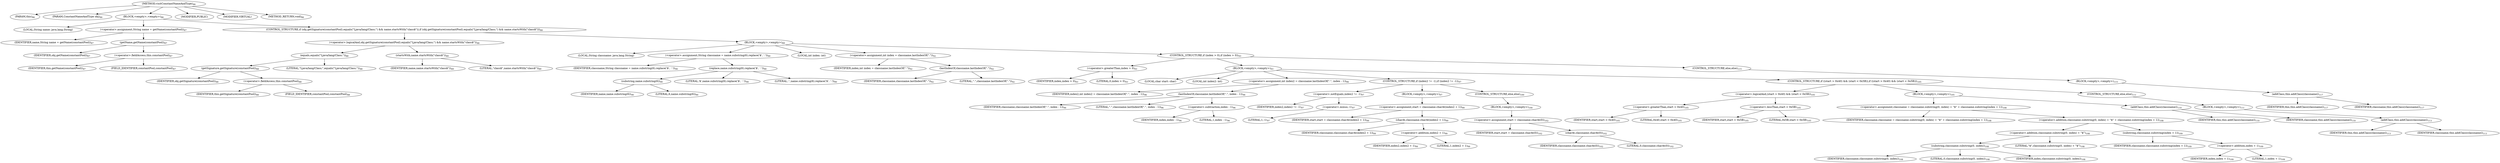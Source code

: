 digraph "visitConstantNameAndType" {  
"90" [label = <(METHOD,visitConstantNameAndType)<SUB>86</SUB>> ]
"8" [label = <(PARAM,this)<SUB>86</SUB>> ]
"91" [label = <(PARAM,ConstantNameAndType obj)<SUB>86</SUB>> ]
"92" [label = <(BLOCK,&lt;empty&gt;,&lt;empty&gt;)<SUB>86</SUB>> ]
"93" [label = <(LOCAL,String name: java.lang.String)> ]
"94" [label = <(&lt;operator&gt;.assignment,String name = getName(constantPool))<SUB>87</SUB>> ]
"95" [label = <(IDENTIFIER,name,String name = getName(constantPool))<SUB>87</SUB>> ]
"96" [label = <(getName,getName(constantPool))<SUB>87</SUB>> ]
"97" [label = <(IDENTIFIER,obj,getName(constantPool))<SUB>87</SUB>> ]
"98" [label = <(&lt;operator&gt;.fieldAccess,this.constantPool)<SUB>87</SUB>> ]
"99" [label = <(IDENTIFIER,this,getName(constantPool))<SUB>87</SUB>> ]
"100" [label = <(FIELD_IDENTIFIER,constantPool,constantPool)<SUB>87</SUB>> ]
"101" [label = <(CONTROL_STRUCTURE,if (obj.getSignature(constantPool).equals(&quot;Ljava/lang/Class;&quot;) &amp;&amp; name.startsWith(&quot;class$&quot;)),if (obj.getSignature(constantPool).equals(&quot;Ljava/lang/Class;&quot;) &amp;&amp; name.startsWith(&quot;class$&quot;)))<SUB>88</SUB>> ]
"102" [label = <(&lt;operator&gt;.logicalAnd,obj.getSignature(constantPool).equals(&quot;Ljava/lang/Class;&quot;) &amp;&amp; name.startsWith(&quot;class$&quot;))<SUB>88</SUB>> ]
"103" [label = <(equals,equals(&quot;Ljava/lang/Class;&quot;))<SUB>88</SUB>> ]
"104" [label = <(getSignature,getSignature(constantPool))<SUB>88</SUB>> ]
"105" [label = <(IDENTIFIER,obj,getSignature(constantPool))<SUB>88</SUB>> ]
"106" [label = <(&lt;operator&gt;.fieldAccess,this.constantPool)<SUB>88</SUB>> ]
"107" [label = <(IDENTIFIER,this,getSignature(constantPool))<SUB>88</SUB>> ]
"108" [label = <(FIELD_IDENTIFIER,constantPool,constantPool)<SUB>88</SUB>> ]
"109" [label = <(LITERAL,&quot;Ljava/lang/Class;&quot;,equals(&quot;Ljava/lang/Class;&quot;))<SUB>88</SUB>> ]
"110" [label = <(startsWith,name.startsWith(&quot;class$&quot;))<SUB>89</SUB>> ]
"111" [label = <(IDENTIFIER,name,name.startsWith(&quot;class$&quot;))<SUB>89</SUB>> ]
"112" [label = <(LITERAL,&quot;class$&quot;,name.startsWith(&quot;class$&quot;))<SUB>89</SUB>> ]
"113" [label = <(BLOCK,&lt;empty&gt;,&lt;empty&gt;)<SUB>89</SUB>> ]
"114" [label = <(LOCAL,String classname: java.lang.String)> ]
"115" [label = <(&lt;operator&gt;.assignment,String classname = name.substring(6).replace('$', '.'))<SUB>90</SUB>> ]
"116" [label = <(IDENTIFIER,classname,String classname = name.substring(6).replace('$', '.'))<SUB>90</SUB>> ]
"117" [label = <(replace,name.substring(6).replace('$', '.'))<SUB>90</SUB>> ]
"118" [label = <(substring,name.substring(6))<SUB>90</SUB>> ]
"119" [label = <(IDENTIFIER,name,name.substring(6))<SUB>90</SUB>> ]
"120" [label = <(LITERAL,6,name.substring(6))<SUB>90</SUB>> ]
"121" [label = <(LITERAL,'$',name.substring(6).replace('$', '.'))<SUB>90</SUB>> ]
"122" [label = <(LITERAL,'.',name.substring(6).replace('$', '.'))<SUB>90</SUB>> ]
"123" [label = <(LOCAL,int index: int)> ]
"124" [label = <(&lt;operator&gt;.assignment,int index = classname.lastIndexOf(&quot;.&quot;))<SUB>92</SUB>> ]
"125" [label = <(IDENTIFIER,index,int index = classname.lastIndexOf(&quot;.&quot;))<SUB>92</SUB>> ]
"126" [label = <(lastIndexOf,classname.lastIndexOf(&quot;.&quot;))<SUB>92</SUB>> ]
"127" [label = <(IDENTIFIER,classname,classname.lastIndexOf(&quot;.&quot;))<SUB>92</SUB>> ]
"128" [label = <(LITERAL,&quot;.&quot;,classname.lastIndexOf(&quot;.&quot;))<SUB>92</SUB>> ]
"129" [label = <(CONTROL_STRUCTURE,if (index &gt; 0),if (index &gt; 0))<SUB>93</SUB>> ]
"130" [label = <(&lt;operator&gt;.greaterThan,index &gt; 0)<SUB>93</SUB>> ]
"131" [label = <(IDENTIFIER,index,index &gt; 0)<SUB>93</SUB>> ]
"132" [label = <(LITERAL,0,index &gt; 0)<SUB>93</SUB>> ]
"133" [label = <(BLOCK,&lt;empty&gt;,&lt;empty&gt;)<SUB>93</SUB>> ]
"134" [label = <(LOCAL,char start: char)> ]
"135" [label = <(LOCAL,int index2: int)> ]
"136" [label = <(&lt;operator&gt;.assignment,int index2 = classname.lastIndexOf(&quot;.&quot;, index - 1))<SUB>96</SUB>> ]
"137" [label = <(IDENTIFIER,index2,int index2 = classname.lastIndexOf(&quot;.&quot;, index - 1))<SUB>96</SUB>> ]
"138" [label = <(lastIndexOf,classname.lastIndexOf(&quot;.&quot;, index - 1))<SUB>96</SUB>> ]
"139" [label = <(IDENTIFIER,classname,classname.lastIndexOf(&quot;.&quot;, index - 1))<SUB>96</SUB>> ]
"140" [label = <(LITERAL,&quot;.&quot;,classname.lastIndexOf(&quot;.&quot;, index - 1))<SUB>96</SUB>> ]
"141" [label = <(&lt;operator&gt;.subtraction,index - 1)<SUB>96</SUB>> ]
"142" [label = <(IDENTIFIER,index,index - 1)<SUB>96</SUB>> ]
"143" [label = <(LITERAL,1,index - 1)<SUB>96</SUB>> ]
"144" [label = <(CONTROL_STRUCTURE,if (index2 != -1),if (index2 != -1))<SUB>97</SUB>> ]
"145" [label = <(&lt;operator&gt;.notEquals,index2 != -1)<SUB>97</SUB>> ]
"146" [label = <(IDENTIFIER,index2,index2 != -1)<SUB>97</SUB>> ]
"147" [label = <(&lt;operator&gt;.minus,-1)<SUB>97</SUB>> ]
"148" [label = <(LITERAL,1,-1)<SUB>97</SUB>> ]
"149" [label = <(BLOCK,&lt;empty&gt;,&lt;empty&gt;)<SUB>97</SUB>> ]
"150" [label = <(&lt;operator&gt;.assignment,start = classname.charAt(index2 + 1))<SUB>99</SUB>> ]
"151" [label = <(IDENTIFIER,start,start = classname.charAt(index2 + 1))<SUB>99</SUB>> ]
"152" [label = <(charAt,classname.charAt(index2 + 1))<SUB>99</SUB>> ]
"153" [label = <(IDENTIFIER,classname,classname.charAt(index2 + 1))<SUB>99</SUB>> ]
"154" [label = <(&lt;operator&gt;.addition,index2 + 1)<SUB>99</SUB>> ]
"155" [label = <(IDENTIFIER,index2,index2 + 1)<SUB>99</SUB>> ]
"156" [label = <(LITERAL,1,index2 + 1)<SUB>99</SUB>> ]
"157" [label = <(CONTROL_STRUCTURE,else,else)<SUB>100</SUB>> ]
"158" [label = <(BLOCK,&lt;empty&gt;,&lt;empty&gt;)<SUB>100</SUB>> ]
"159" [label = <(&lt;operator&gt;.assignment,start = classname.charAt(0))<SUB>102</SUB>> ]
"160" [label = <(IDENTIFIER,start,start = classname.charAt(0))<SUB>102</SUB>> ]
"161" [label = <(charAt,classname.charAt(0))<SUB>102</SUB>> ]
"162" [label = <(IDENTIFIER,classname,classname.charAt(0))<SUB>102</SUB>> ]
"163" [label = <(LITERAL,0,classname.charAt(0))<SUB>102</SUB>> ]
"164" [label = <(CONTROL_STRUCTURE,if ((start &gt; 0x40) &amp;&amp; (start &lt; 0x5B)),if ((start &gt; 0x40) &amp;&amp; (start &lt; 0x5B)))<SUB>105</SUB>> ]
"165" [label = <(&lt;operator&gt;.logicalAnd,(start &gt; 0x40) &amp;&amp; (start &lt; 0x5B))<SUB>105</SUB>> ]
"166" [label = <(&lt;operator&gt;.greaterThan,start &gt; 0x40)<SUB>105</SUB>> ]
"167" [label = <(IDENTIFIER,start,start &gt; 0x40)<SUB>105</SUB>> ]
"168" [label = <(LITERAL,0x40,start &gt; 0x40)<SUB>105</SUB>> ]
"169" [label = <(&lt;operator&gt;.lessThan,start &lt; 0x5B)<SUB>105</SUB>> ]
"170" [label = <(IDENTIFIER,start,start &lt; 0x5B)<SUB>105</SUB>> ]
"171" [label = <(LITERAL,0x5B,start &lt; 0x5B)<SUB>105</SUB>> ]
"172" [label = <(BLOCK,&lt;empty&gt;,&lt;empty&gt;)<SUB>105</SUB>> ]
"173" [label = <(&lt;operator&gt;.assignment,classname = classname.substring(0, index) + &quot;$&quot; + classname.substring(index + 1))<SUB>108</SUB>> ]
"174" [label = <(IDENTIFIER,classname,classname = classname.substring(0, index) + &quot;$&quot; + classname.substring(index + 1))<SUB>108</SUB>> ]
"175" [label = <(&lt;operator&gt;.addition,classname.substring(0, index) + &quot;$&quot; + classname.substring(index + 1))<SUB>108</SUB>> ]
"176" [label = <(&lt;operator&gt;.addition,classname.substring(0, index) + &quot;$&quot;)<SUB>108</SUB>> ]
"177" [label = <(substring,classname.substring(0, index))<SUB>108</SUB>> ]
"178" [label = <(IDENTIFIER,classname,classname.substring(0, index))<SUB>108</SUB>> ]
"179" [label = <(LITERAL,0,classname.substring(0, index))<SUB>108</SUB>> ]
"180" [label = <(IDENTIFIER,index,classname.substring(0, index))<SUB>108</SUB>> ]
"181" [label = <(LITERAL,&quot;$&quot;,classname.substring(0, index) + &quot;$&quot;)<SUB>108</SUB>> ]
"182" [label = <(substring,classname.substring(index + 1))<SUB>109</SUB>> ]
"183" [label = <(IDENTIFIER,classname,classname.substring(index + 1))<SUB>109</SUB>> ]
"184" [label = <(&lt;operator&gt;.addition,index + 1)<SUB>109</SUB>> ]
"185" [label = <(IDENTIFIER,index,index + 1)<SUB>109</SUB>> ]
"186" [label = <(LITERAL,1,index + 1)<SUB>109</SUB>> ]
"187" [label = <(addClass,this.addClass(classname))<SUB>110</SUB>> ]
"7" [label = <(IDENTIFIER,this,this.addClass(classname))<SUB>110</SUB>> ]
"188" [label = <(IDENTIFIER,classname,this.addClass(classname))<SUB>110</SUB>> ]
"189" [label = <(CONTROL_STRUCTURE,else,else)<SUB>111</SUB>> ]
"190" [label = <(BLOCK,&lt;empty&gt;,&lt;empty&gt;)<SUB>111</SUB>> ]
"191" [label = <(addClass,this.addClass(classname))<SUB>113</SUB>> ]
"9" [label = <(IDENTIFIER,this,this.addClass(classname))<SUB>113</SUB>> ]
"192" [label = <(IDENTIFIER,classname,this.addClass(classname))<SUB>113</SUB>> ]
"193" [label = <(CONTROL_STRUCTURE,else,else)<SUB>115</SUB>> ]
"194" [label = <(BLOCK,&lt;empty&gt;,&lt;empty&gt;)<SUB>115</SUB>> ]
"195" [label = <(addClass,this.addClass(classname))<SUB>117</SUB>> ]
"10" [label = <(IDENTIFIER,this,this.addClass(classname))<SUB>117</SUB>> ]
"196" [label = <(IDENTIFIER,classname,this.addClass(classname))<SUB>117</SUB>> ]
"197" [label = <(MODIFIER,PUBLIC)> ]
"198" [label = <(MODIFIER,VIRTUAL)> ]
"199" [label = <(METHOD_RETURN,void)<SUB>86</SUB>> ]
  "90" -> "8" 
  "90" -> "91" 
  "90" -> "92" 
  "90" -> "197" 
  "90" -> "198" 
  "90" -> "199" 
  "92" -> "93" 
  "92" -> "94" 
  "92" -> "101" 
  "94" -> "95" 
  "94" -> "96" 
  "96" -> "97" 
  "96" -> "98" 
  "98" -> "99" 
  "98" -> "100" 
  "101" -> "102" 
  "101" -> "113" 
  "102" -> "103" 
  "102" -> "110" 
  "103" -> "104" 
  "103" -> "109" 
  "104" -> "105" 
  "104" -> "106" 
  "106" -> "107" 
  "106" -> "108" 
  "110" -> "111" 
  "110" -> "112" 
  "113" -> "114" 
  "113" -> "115" 
  "113" -> "123" 
  "113" -> "124" 
  "113" -> "129" 
  "115" -> "116" 
  "115" -> "117" 
  "117" -> "118" 
  "117" -> "121" 
  "117" -> "122" 
  "118" -> "119" 
  "118" -> "120" 
  "124" -> "125" 
  "124" -> "126" 
  "126" -> "127" 
  "126" -> "128" 
  "129" -> "130" 
  "129" -> "133" 
  "129" -> "193" 
  "130" -> "131" 
  "130" -> "132" 
  "133" -> "134" 
  "133" -> "135" 
  "133" -> "136" 
  "133" -> "144" 
  "133" -> "164" 
  "136" -> "137" 
  "136" -> "138" 
  "138" -> "139" 
  "138" -> "140" 
  "138" -> "141" 
  "141" -> "142" 
  "141" -> "143" 
  "144" -> "145" 
  "144" -> "149" 
  "144" -> "157" 
  "145" -> "146" 
  "145" -> "147" 
  "147" -> "148" 
  "149" -> "150" 
  "150" -> "151" 
  "150" -> "152" 
  "152" -> "153" 
  "152" -> "154" 
  "154" -> "155" 
  "154" -> "156" 
  "157" -> "158" 
  "158" -> "159" 
  "159" -> "160" 
  "159" -> "161" 
  "161" -> "162" 
  "161" -> "163" 
  "164" -> "165" 
  "164" -> "172" 
  "164" -> "189" 
  "165" -> "166" 
  "165" -> "169" 
  "166" -> "167" 
  "166" -> "168" 
  "169" -> "170" 
  "169" -> "171" 
  "172" -> "173" 
  "172" -> "187" 
  "173" -> "174" 
  "173" -> "175" 
  "175" -> "176" 
  "175" -> "182" 
  "176" -> "177" 
  "176" -> "181" 
  "177" -> "178" 
  "177" -> "179" 
  "177" -> "180" 
  "182" -> "183" 
  "182" -> "184" 
  "184" -> "185" 
  "184" -> "186" 
  "187" -> "7" 
  "187" -> "188" 
  "189" -> "190" 
  "190" -> "191" 
  "191" -> "9" 
  "191" -> "192" 
  "193" -> "194" 
  "194" -> "195" 
  "195" -> "10" 
  "195" -> "196" 
}
